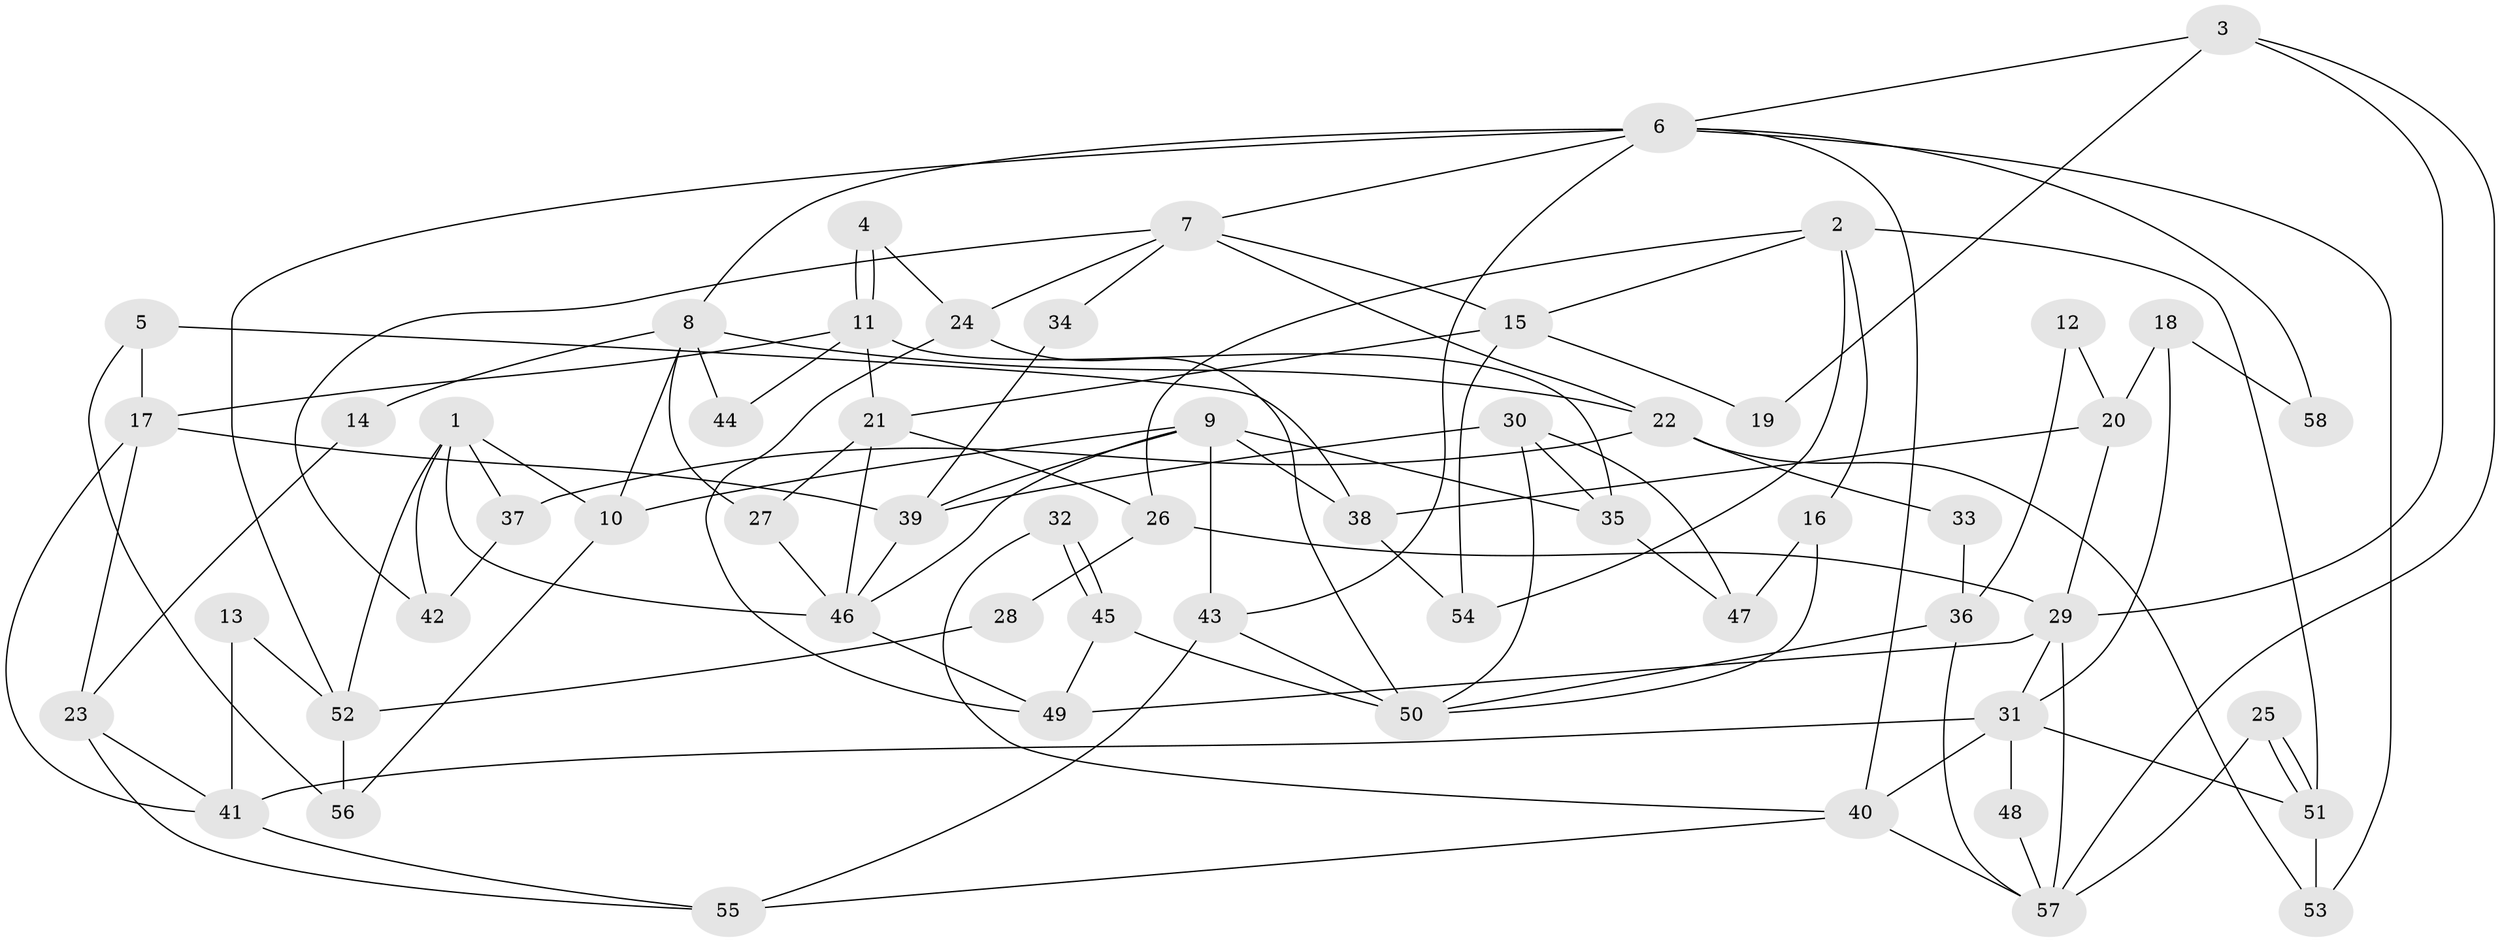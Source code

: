 // coarse degree distribution, {8: 0.1, 10: 0.05, 7: 0.15, 5: 0.15, 9: 0.1, 3: 0.2, 4: 0.05, 2: 0.1, 6: 0.1}
// Generated by graph-tools (version 1.1) at 2025/50/03/04/25 22:50:48]
// undirected, 58 vertices, 116 edges
graph export_dot {
  node [color=gray90,style=filled];
  1;
  2;
  3;
  4;
  5;
  6;
  7;
  8;
  9;
  10;
  11;
  12;
  13;
  14;
  15;
  16;
  17;
  18;
  19;
  20;
  21;
  22;
  23;
  24;
  25;
  26;
  27;
  28;
  29;
  30;
  31;
  32;
  33;
  34;
  35;
  36;
  37;
  38;
  39;
  40;
  41;
  42;
  43;
  44;
  45;
  46;
  47;
  48;
  49;
  50;
  51;
  52;
  53;
  54;
  55;
  56;
  57;
  58;
  1 -- 10;
  1 -- 46;
  1 -- 37;
  1 -- 42;
  1 -- 52;
  2 -- 15;
  2 -- 51;
  2 -- 16;
  2 -- 26;
  2 -- 54;
  3 -- 6;
  3 -- 57;
  3 -- 19;
  3 -- 29;
  4 -- 24;
  4 -- 11;
  4 -- 11;
  5 -- 56;
  5 -- 17;
  5 -- 38;
  6 -- 53;
  6 -- 43;
  6 -- 7;
  6 -- 8;
  6 -- 40;
  6 -- 52;
  6 -- 58;
  7 -- 15;
  7 -- 22;
  7 -- 24;
  7 -- 34;
  7 -- 42;
  8 -- 22;
  8 -- 10;
  8 -- 14;
  8 -- 27;
  8 -- 44;
  9 -- 39;
  9 -- 46;
  9 -- 10;
  9 -- 35;
  9 -- 38;
  9 -- 43;
  10 -- 56;
  11 -- 21;
  11 -- 17;
  11 -- 35;
  11 -- 44;
  12 -- 20;
  12 -- 36;
  13 -- 52;
  13 -- 41;
  14 -- 23;
  15 -- 54;
  15 -- 21;
  15 -- 19;
  16 -- 47;
  16 -- 50;
  17 -- 39;
  17 -- 23;
  17 -- 41;
  18 -- 31;
  18 -- 20;
  18 -- 58;
  20 -- 38;
  20 -- 29;
  21 -- 26;
  21 -- 27;
  21 -- 46;
  22 -- 37;
  22 -- 33;
  22 -- 53;
  23 -- 41;
  23 -- 55;
  24 -- 50;
  24 -- 49;
  25 -- 57;
  25 -- 51;
  25 -- 51;
  26 -- 29;
  26 -- 28;
  27 -- 46;
  28 -- 52;
  29 -- 49;
  29 -- 31;
  29 -- 57;
  30 -- 35;
  30 -- 50;
  30 -- 39;
  30 -- 47;
  31 -- 41;
  31 -- 40;
  31 -- 48;
  31 -- 51;
  32 -- 40;
  32 -- 45;
  32 -- 45;
  33 -- 36;
  34 -- 39;
  35 -- 47;
  36 -- 57;
  36 -- 50;
  37 -- 42;
  38 -- 54;
  39 -- 46;
  40 -- 55;
  40 -- 57;
  41 -- 55;
  43 -- 55;
  43 -- 50;
  45 -- 50;
  45 -- 49;
  46 -- 49;
  48 -- 57;
  51 -- 53;
  52 -- 56;
}

